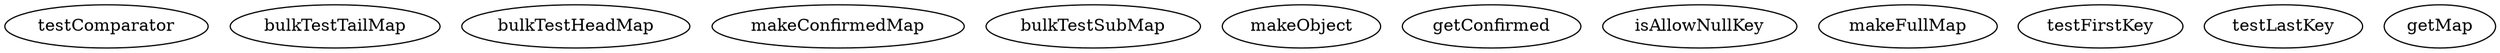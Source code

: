 digraph G {
testComparator;
bulkTestTailMap;
bulkTestHeadMap;
makeConfirmedMap;
bulkTestSubMap;
makeObject;
getConfirmed;
isAllowNullKey;
makeFullMap;
testFirstKey;
testLastKey;
getMap;
}